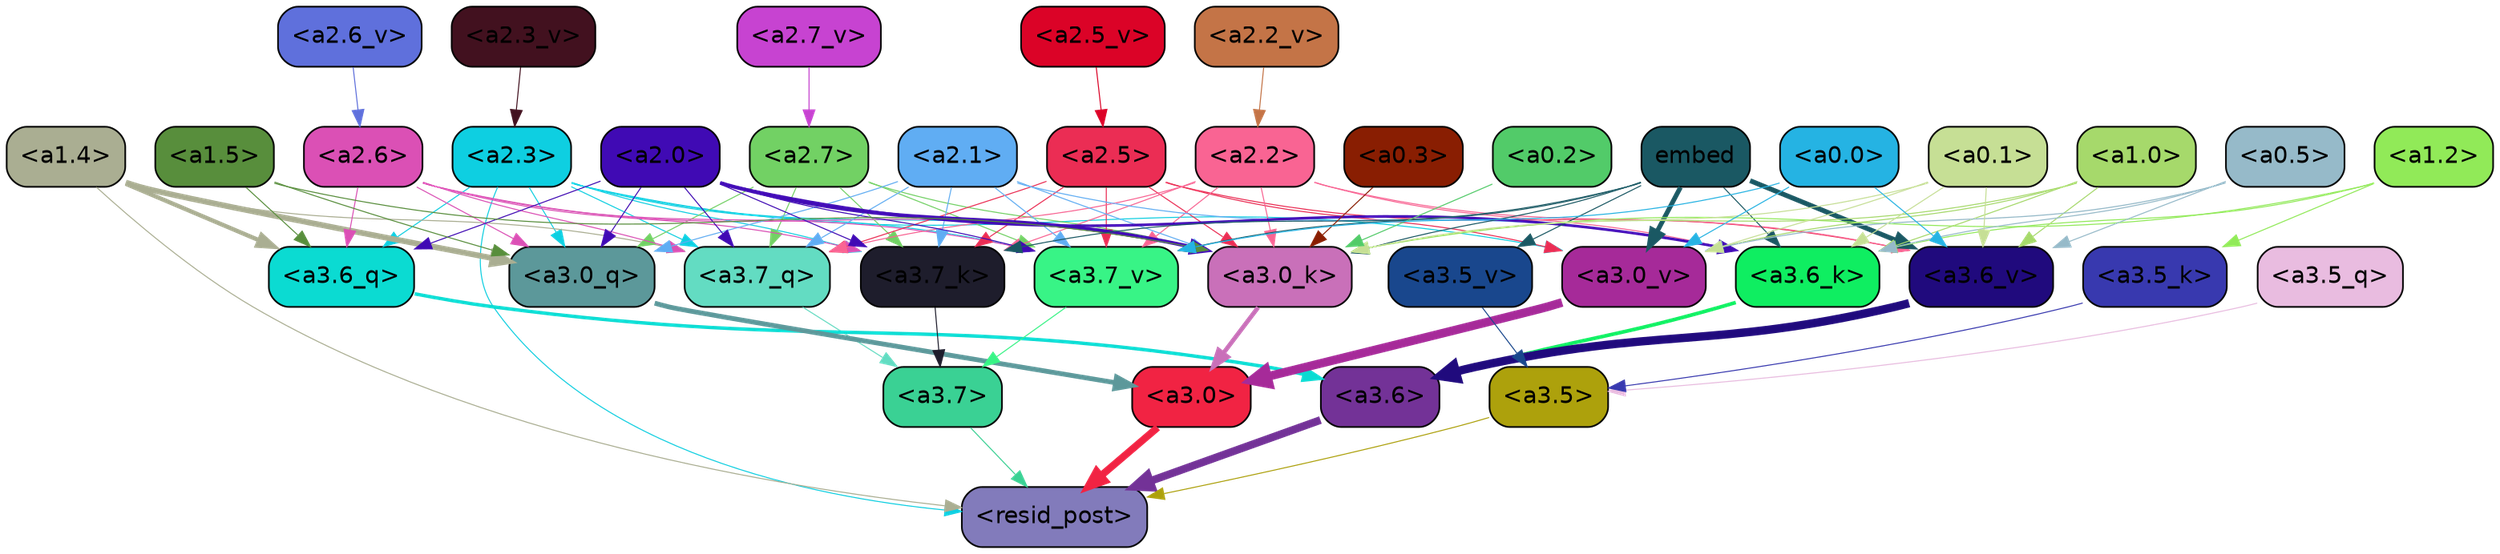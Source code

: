 strict digraph "" {
	graph [bgcolor=transparent,
		layout=dot,
		overlap=false,
		splines=true
	];
	"<a3.7>"	[color=black,
		fillcolor="#3ad194",
		fontname=Helvetica,
		shape=box,
		style="filled, rounded"];
	"<resid_post>"	[color=black,
		fillcolor="#827bbb",
		fontname=Helvetica,
		shape=box,
		style="filled, rounded"];
	"<a3.7>" -> "<resid_post>"	[color="#3ad194",
		penwidth=0.6];
	"<a3.6>"	[color=black,
		fillcolor="#733297",
		fontname=Helvetica,
		shape=box,
		style="filled, rounded"];
	"<a3.6>" -> "<resid_post>"	[color="#733297",
		penwidth=4.648244500160217];
	"<a3.5>"	[color=black,
		fillcolor="#ada10c",
		fontname=Helvetica,
		shape=box,
		style="filled, rounded"];
	"<a3.5>" -> "<resid_post>"	[color="#ada10c",
		penwidth=0.6];
	"<a3.0>"	[color=black,
		fillcolor="#f12343",
		fontname=Helvetica,
		shape=box,
		style="filled, rounded"];
	"<a3.0>" -> "<resid_post>"	[color="#f12343",
		penwidth=4.3288813829422];
	"<a2.3>"	[color=black,
		fillcolor="#0ecfe1",
		fontname=Helvetica,
		shape=box,
		style="filled, rounded"];
	"<a2.3>" -> "<resid_post>"	[color="#0ecfe1",
		penwidth=0.6];
	"<a3.7_q>"	[color=black,
		fillcolor="#63dcc2",
		fontname=Helvetica,
		shape=box,
		style="filled, rounded"];
	"<a2.3>" -> "<a3.7_q>"	[color="#0ecfe1",
		penwidth=0.6];
	"<a3.6_q>"	[color=black,
		fillcolor="#0bdbd2",
		fontname=Helvetica,
		shape=box,
		style="filled, rounded"];
	"<a2.3>" -> "<a3.6_q>"	[color="#0ecfe1",
		penwidth=0.6];
	"<a3.0_q>"	[color=black,
		fillcolor="#5c989a",
		fontname=Helvetica,
		shape=box,
		style="filled, rounded"];
	"<a2.3>" -> "<a3.0_q>"	[color="#0ecfe1",
		penwidth=0.6];
	"<a3.7_k>"	[color=black,
		fillcolor="#1e1d2c",
		fontname=Helvetica,
		shape=box,
		style="filled, rounded"];
	"<a2.3>" -> "<a3.7_k>"	[color="#0ecfe1",
		penwidth=0.6];
	"<a3.0_k>"	[color=black,
		fillcolor="#c970b9",
		fontname=Helvetica,
		shape=box,
		style="filled, rounded"];
	"<a2.3>" -> "<a3.0_k>"	[color="#0ecfe1",
		penwidth=0.6];
	"<a3.7_v>"	[color=black,
		fillcolor="#38f486",
		fontname=Helvetica,
		shape=box,
		style="filled, rounded"];
	"<a2.3>" -> "<a3.7_v>"	[color="#0ecfe1",
		penwidth=0.6];
	"<a3.0_v>"	[color=black,
		fillcolor="#a62a99",
		fontname=Helvetica,
		shape=box,
		style="filled, rounded"];
	"<a2.3>" -> "<a3.0_v>"	[color="#0ecfe1",
		penwidth=0.6];
	"<a1.4>"	[color=black,
		fillcolor="#aaae92",
		fontname=Helvetica,
		shape=box,
		style="filled, rounded"];
	"<a1.4>" -> "<resid_post>"	[color="#aaae92",
		penwidth=0.6];
	"<a1.4>" -> "<a3.7_q>"	[color="#aaae92",
		penwidth=0.6];
	"<a1.4>" -> "<a3.6_q>"	[color="#aaae92",
		penwidth=2.5397292599081993];
	"<a1.4>" -> "<a3.0_q>"	[color="#aaae92",
		penwidth=3.3985572457313538];
	"<a3.7_q>" -> "<a3.7>"	[color="#63dcc2",
		penwidth=0.6];
	"<a3.6_q>" -> "<a3.6>"	[color="#0bdbd2",
		penwidth=2.03758105635643];
	"<a3.5_q>"	[color=black,
		fillcolor="#e9bce0",
		fontname=Helvetica,
		shape=box,
		style="filled, rounded"];
	"<a3.5_q>" -> "<a3.5>"	[color="#e9bce0",
		penwidth=0.6];
	"<a3.0_q>" -> "<a3.0>"	[color="#5c989a",
		penwidth=2.8638100624084473];
	"<a3.7_k>" -> "<a3.7>"	[color="#1e1d2c",
		penwidth=0.6];
	"<a3.6_k>"	[color=black,
		fillcolor="#0fee61",
		fontname=Helvetica,
		shape=box,
		style="filled, rounded"];
	"<a3.6_k>" -> "<a3.6>"	[color="#0fee61",
		penwidth=2.174198240041733];
	"<a3.5_k>"	[color=black,
		fillcolor="#3839af",
		fontname=Helvetica,
		shape=box,
		style="filled, rounded"];
	"<a3.5_k>" -> "<a3.5>"	[color="#3839af",
		penwidth=0.6];
	"<a3.0_k>" -> "<a3.0>"	[color="#c970b9",
		penwidth=2.6274144649505615];
	"<a3.7_v>" -> "<a3.7>"	[color="#38f486",
		penwidth=0.6];
	"<a3.6_v>"	[color=black,
		fillcolor="#200a7d",
		fontname=Helvetica,
		shape=box,
		style="filled, rounded"];
	"<a3.6_v>" -> "<a3.6>"	[color="#200a7d",
		penwidth=5.002329230308533];
	"<a3.5_v>"	[color=black,
		fillcolor="#19478d",
		fontname=Helvetica,
		shape=box,
		style="filled, rounded"];
	"<a3.5_v>" -> "<a3.5>"	[color="#19478d",
		penwidth=0.6];
	"<a3.0_v>" -> "<a3.0>"	[color="#a62a99",
		penwidth=5.188832879066467];
	"<a2.7>"	[color=black,
		fillcolor="#72d164",
		fontname=Helvetica,
		shape=box,
		style="filled, rounded"];
	"<a2.7>" -> "<a3.7_q>"	[color="#72d164",
		penwidth=0.6];
	"<a2.7>" -> "<a3.0_q>"	[color="#72d164",
		penwidth=0.6];
	"<a2.7>" -> "<a3.7_k>"	[color="#72d164",
		penwidth=0.6];
	"<a2.7>" -> "<a3.0_k>"	[color="#72d164",
		penwidth=0.6];
	"<a2.7>" -> "<a3.7_v>"	[color="#72d164",
		penwidth=0.6];
	"<a2.6>"	[color=black,
		fillcolor="#db50b5",
		fontname=Helvetica,
		shape=box,
		style="filled, rounded"];
	"<a2.6>" -> "<a3.7_q>"	[color="#db50b5",
		penwidth=0.6];
	"<a2.6>" -> "<a3.6_q>"	[color="#db50b5",
		penwidth=0.6];
	"<a2.6>" -> "<a3.0_q>"	[color="#db50b5",
		penwidth=0.6];
	"<a2.6>" -> "<a3.7_k>"	[color="#db50b5",
		penwidth=0.6];
	"<a2.6>" -> "<a3.0_k>"	[color="#db50b5",
		penwidth=0.6];
	"<a2.6>" -> "<a3.7_v>"	[color="#db50b5",
		penwidth=0.6];
	"<a2.5>"	[color=black,
		fillcolor="#eb2d54",
		fontname=Helvetica,
		shape=box,
		style="filled, rounded"];
	"<a2.5>" -> "<a3.7_q>"	[color="#eb2d54",
		penwidth=0.6];
	"<a2.5>" -> "<a3.7_k>"	[color="#eb2d54",
		penwidth=0.6];
	"<a2.5>" -> "<a3.0_k>"	[color="#eb2d54",
		penwidth=0.6];
	"<a2.5>" -> "<a3.7_v>"	[color="#eb2d54",
		penwidth=0.6];
	"<a2.5>" -> "<a3.6_v>"	[color="#eb2d54",
		penwidth=0.6];
	"<a2.5>" -> "<a3.0_v>"	[color="#eb2d54",
		penwidth=0.6];
	"<a2.2>"	[color=black,
		fillcolor="#f96493",
		fontname=Helvetica,
		shape=box,
		style="filled, rounded"];
	"<a2.2>" -> "<a3.7_q>"	[color="#f96493",
		penwidth=0.6];
	"<a2.2>" -> "<a3.7_k>"	[color="#f96493",
		penwidth=0.6];
	"<a2.2>" -> "<a3.6_k>"	[color="#f96493",
		penwidth=0.6];
	"<a2.2>" -> "<a3.0_k>"	[color="#f96493",
		penwidth=0.6];
	"<a2.2>" -> "<a3.7_v>"	[color="#f96493",
		penwidth=0.6];
	"<a2.2>" -> "<a3.6_v>"	[color="#f96493",
		penwidth=0.6];
	"<a2.1>"	[color=black,
		fillcolor="#60adf3",
		fontname=Helvetica,
		shape=box,
		style="filled, rounded"];
	"<a2.1>" -> "<a3.7_q>"	[color="#60adf3",
		penwidth=0.6];
	"<a2.1>" -> "<a3.0_q>"	[color="#60adf3",
		penwidth=0.6];
	"<a2.1>" -> "<a3.7_k>"	[color="#60adf3",
		penwidth=0.6];
	"<a2.1>" -> "<a3.6_k>"	[color="#60adf3",
		penwidth=0.6];
	"<a2.1>" -> "<a3.0_k>"	[color="#60adf3",
		penwidth=0.6];
	"<a2.1>" -> "<a3.7_v>"	[color="#60adf3",
		penwidth=0.6];
	"<a2.0>"	[color=black,
		fillcolor="#400ab4",
		fontname=Helvetica,
		shape=box,
		style="filled, rounded"];
	"<a2.0>" -> "<a3.7_q>"	[color="#400ab4",
		penwidth=0.6];
	"<a2.0>" -> "<a3.6_q>"	[color="#400ab4",
		penwidth=0.6];
	"<a2.0>" -> "<a3.0_q>"	[color="#400ab4",
		penwidth=0.6];
	"<a2.0>" -> "<a3.7_k>"	[color="#400ab4",
		penwidth=0.6];
	"<a2.0>" -> "<a3.6_k>"	[color="#400ab4",
		penwidth=1.5717863738536835];
	"<a2.0>" -> "<a3.0_k>"	[color="#400ab4",
		penwidth=2.205150544643402];
	"<a2.0>" -> "<a3.7_v>"	[color="#400ab4",
		penwidth=0.6];
	"<a1.5>"	[color=black,
		fillcolor="#588e3c",
		fontname=Helvetica,
		shape=box,
		style="filled, rounded"];
	"<a1.5>" -> "<a3.6_q>"	[color="#588e3c",
		penwidth=0.6];
	"<a1.5>" -> "<a3.0_q>"	[color="#588e3c",
		penwidth=0.6];
	"<a1.5>" -> "<a3.0_k>"	[color="#588e3c",
		penwidth=0.6];
	embed	[color=black,
		fillcolor="#1a5863",
		fontname=Helvetica,
		shape=box,
		style="filled, rounded"];
	embed -> "<a3.7_k>"	[color="#1a5863",
		penwidth=0.6];
	embed -> "<a3.6_k>"	[color="#1a5863",
		penwidth=0.6];
	embed -> "<a3.0_k>"	[color="#1a5863",
		penwidth=0.6];
	embed -> "<a3.7_v>"	[color="#1a5863",
		penwidth=0.6];
	embed -> "<a3.6_v>"	[color="#1a5863",
		penwidth=2.882729172706604];
	embed -> "<a3.5_v>"	[color="#1a5863",
		penwidth=0.6];
	embed -> "<a3.0_v>"	[color="#1a5863",
		penwidth=2.812090039253235];
	"<a1.2>"	[color=black,
		fillcolor="#91ea58",
		fontname=Helvetica,
		shape=box,
		style="filled, rounded"];
	"<a1.2>" -> "<a3.6_k>"	[color="#91ea58",
		penwidth=0.6];
	"<a1.2>" -> "<a3.5_k>"	[color="#91ea58",
		penwidth=0.6];
	"<a1.2>" -> "<a3.0_k>"	[color="#91ea58",
		penwidth=0.6];
	"<a1.0>"	[color=black,
		fillcolor="#a6d96b",
		fontname=Helvetica,
		shape=box,
		style="filled, rounded"];
	"<a1.0>" -> "<a3.6_k>"	[color="#a6d96b",
		penwidth=0.6];
	"<a1.0>" -> "<a3.0_k>"	[color="#a6d96b",
		penwidth=0.6];
	"<a1.0>" -> "<a3.6_v>"	[color="#a6d96b",
		penwidth=0.6];
	"<a1.0>" -> "<a3.0_v>"	[color="#a6d96b",
		penwidth=0.6];
	"<a0.5>"	[color=black,
		fillcolor="#96bac9",
		fontname=Helvetica,
		shape=box,
		style="filled, rounded"];
	"<a0.5>" -> "<a3.6_k>"	[color="#96bac9",
		penwidth=0.6];
	"<a0.5>" -> "<a3.6_v>"	[color="#96bac9",
		penwidth=0.6];
	"<a0.5>" -> "<a3.0_v>"	[color="#96bac9",
		penwidth=0.6281400918960571];
	"<a0.1>"	[color=black,
		fillcolor="#c6df95",
		fontname=Helvetica,
		shape=box,
		style="filled, rounded"];
	"<a0.1>" -> "<a3.6_k>"	[color="#c6df95",
		penwidth=0.6];
	"<a0.1>" -> "<a3.0_k>"	[color="#c6df95",
		penwidth=0.6];
	"<a0.1>" -> "<a3.6_v>"	[color="#c6df95",
		penwidth=0.6];
	"<a0.1>" -> "<a3.0_v>"	[color="#c6df95",
		penwidth=0.6];
	"<a0.3>"	[color=black,
		fillcolor="#891e02",
		fontname=Helvetica,
		shape=box,
		style="filled, rounded"];
	"<a0.3>" -> "<a3.0_k>"	[color="#891e02",
		penwidth=0.6];
	"<a0.2>"	[color=black,
		fillcolor="#52cb69",
		fontname=Helvetica,
		shape=box,
		style="filled, rounded"];
	"<a0.2>" -> "<a3.0_k>"	[color="#52cb69",
		penwidth=0.6];
	"<a0.0>"	[color=black,
		fillcolor="#25b3e3",
		fontname=Helvetica,
		shape=box,
		style="filled, rounded"];
	"<a0.0>" -> "<a3.7_v>"	[color="#25b3e3",
		penwidth=0.6];
	"<a0.0>" -> "<a3.6_v>"	[color="#25b3e3",
		penwidth=0.6];
	"<a0.0>" -> "<a3.0_v>"	[color="#25b3e3",
		penwidth=0.6];
	"<a2.7_v>"	[color=black,
		fillcolor="#c743d1",
		fontname=Helvetica,
		shape=box,
		style="filled, rounded"];
	"<a2.7_v>" -> "<a2.7>"	[color="#c743d1",
		penwidth=0.6];
	"<a2.6_v>"	[color=black,
		fillcolor="#5f70dc",
		fontname=Helvetica,
		shape=box,
		style="filled, rounded"];
	"<a2.6_v>" -> "<a2.6>"	[color="#5f70dc",
		penwidth=0.6];
	"<a2.5_v>"	[color=black,
		fillcolor="#db0327",
		fontname=Helvetica,
		shape=box,
		style="filled, rounded"];
	"<a2.5_v>" -> "<a2.5>"	[color="#db0327",
		penwidth=0.6];
	"<a2.3_v>"	[color=black,
		fillcolor="#42111f",
		fontname=Helvetica,
		shape=box,
		style="filled, rounded"];
	"<a2.3_v>" -> "<a2.3>"	[color="#42111f",
		penwidth=0.6];
	"<a2.2_v>"	[color=black,
		fillcolor="#c47447",
		fontname=Helvetica,
		shape=box,
		style="filled, rounded"];
	"<a2.2_v>" -> "<a2.2>"	[color="#c47447",
		penwidth=0.6];
}
